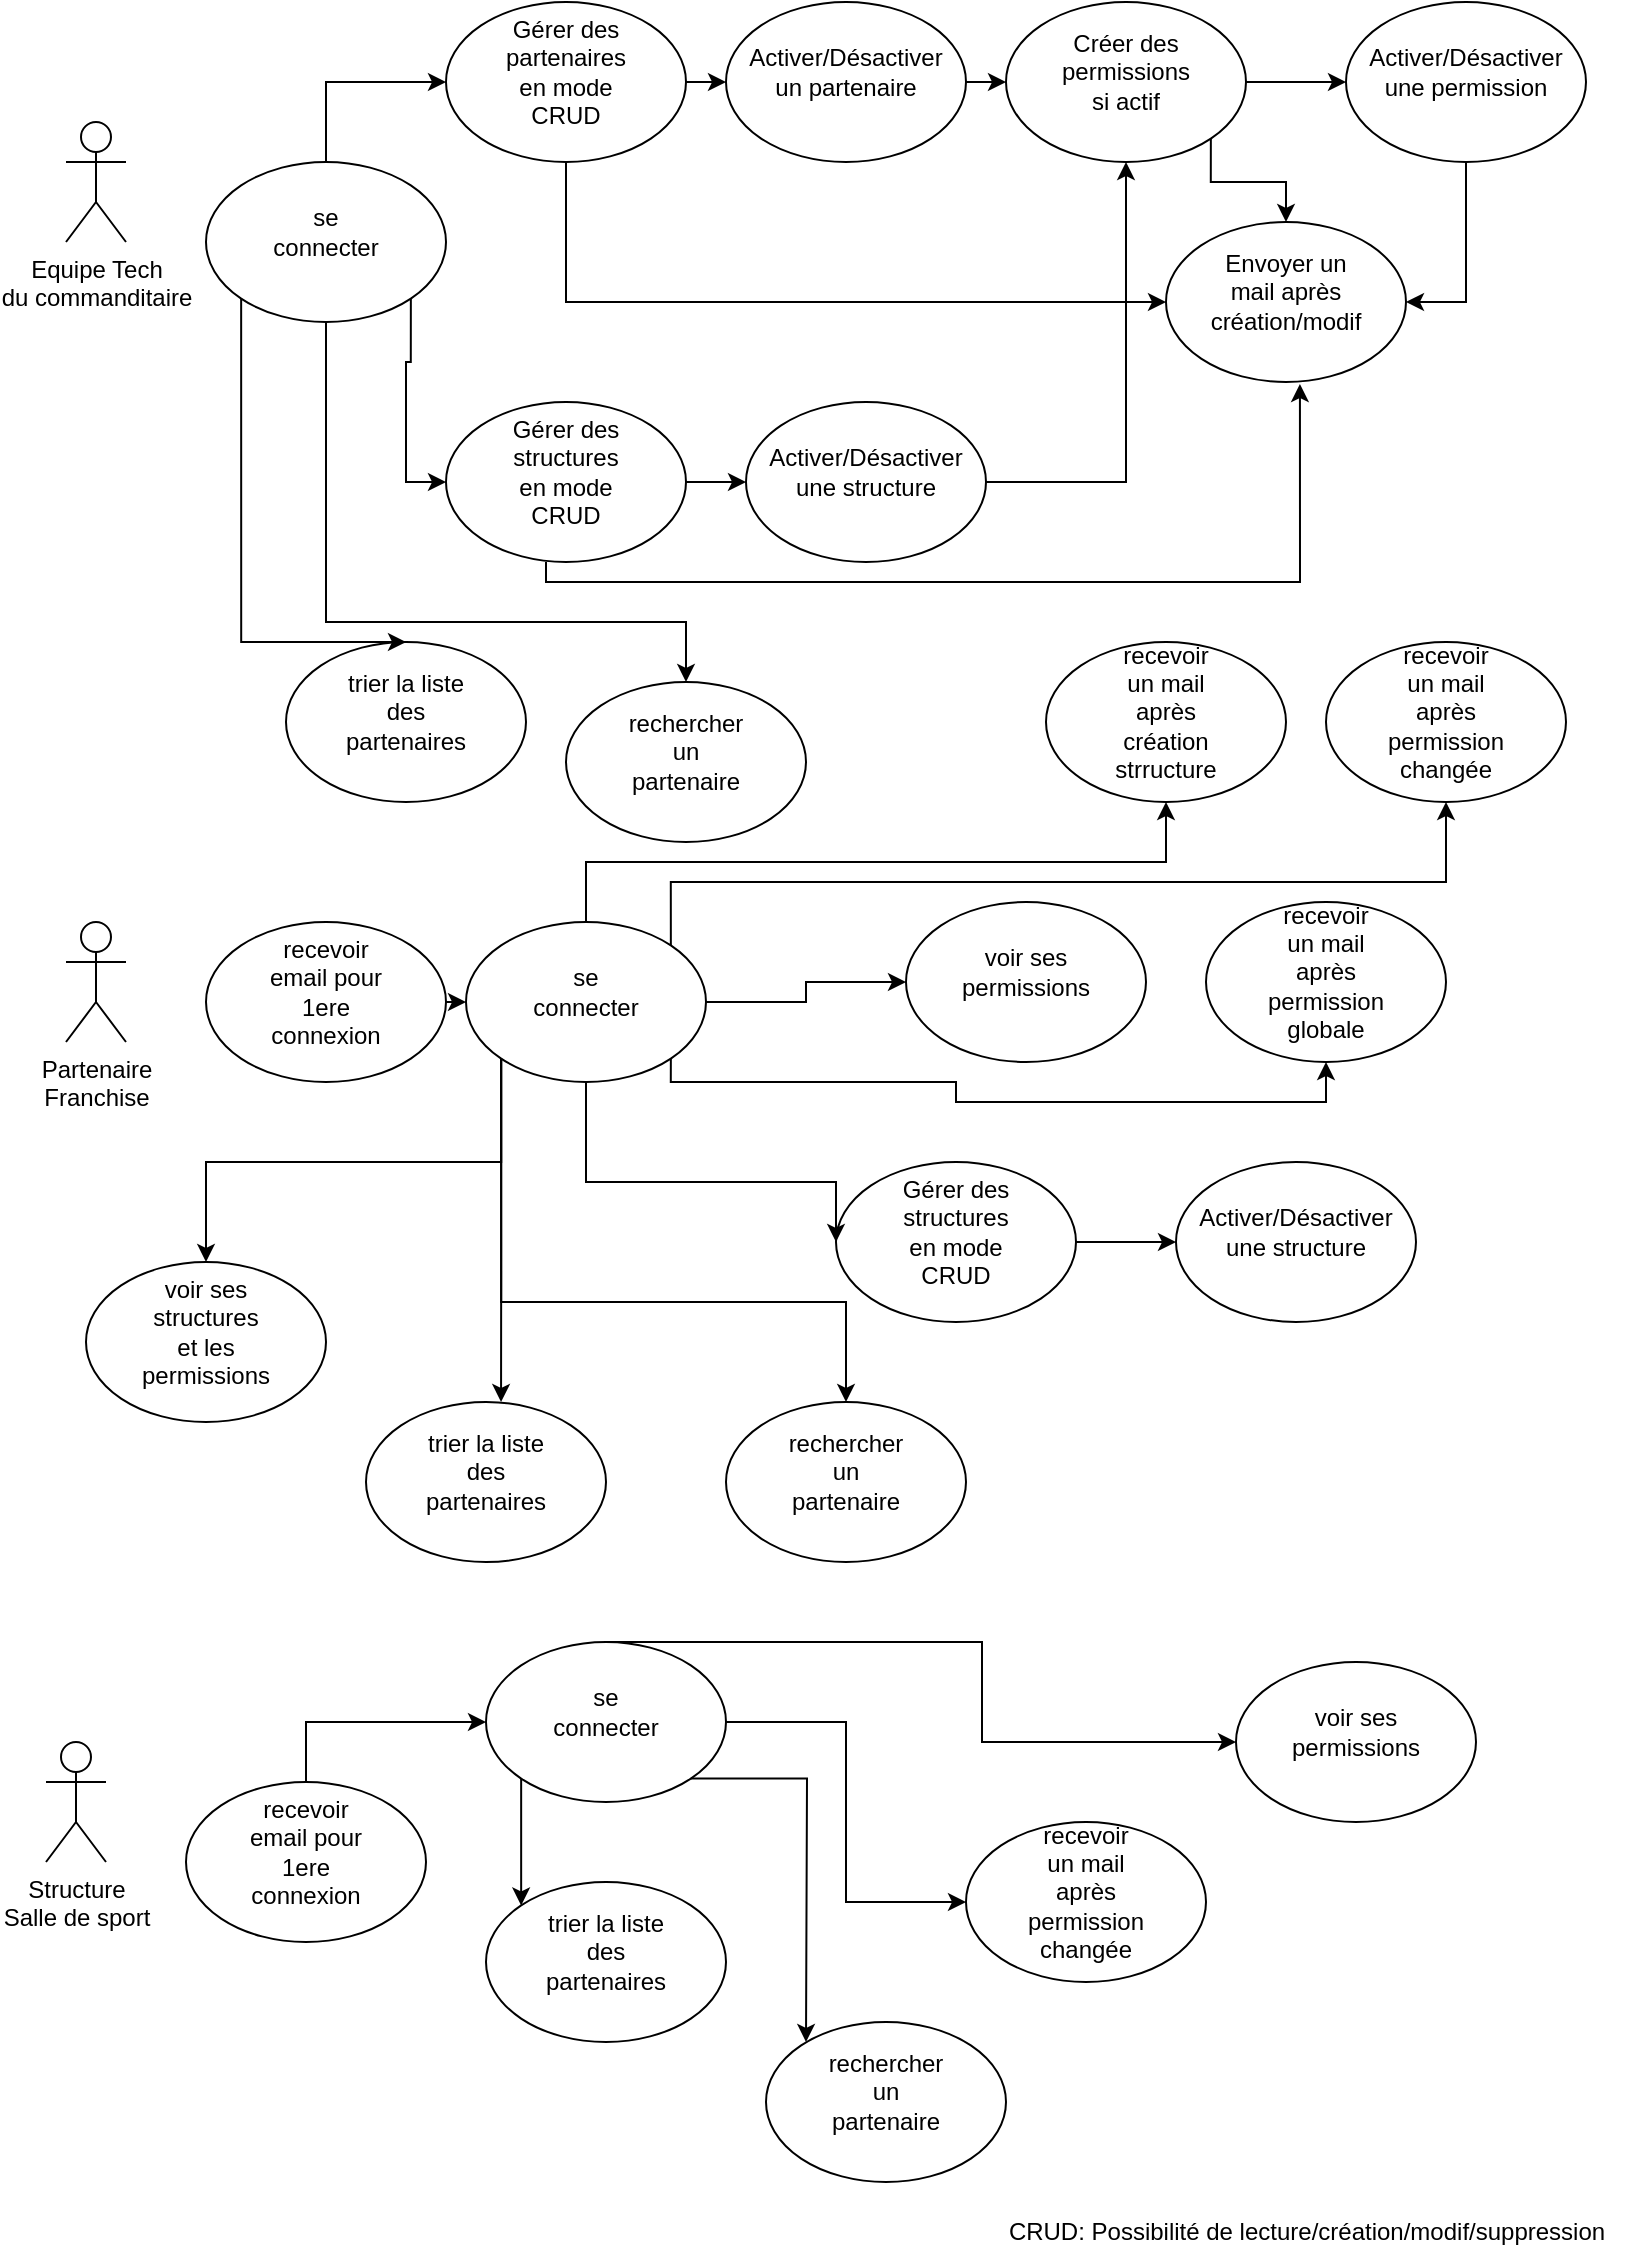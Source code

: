<mxfile version="20.2.2" type="github">
  <diagram id="cB_NnOXl_5rUubmFpFkD" name="Page-1">
    <mxGraphModel dx="936" dy="566" grid="1" gridSize="10" guides="1" tooltips="1" connect="1" arrows="1" fold="1" page="1" pageScale="1" pageWidth="827" pageHeight="1169" math="0" shadow="0">
      <root>
        <mxCell id="0" />
        <mxCell id="1" parent="0" />
        <mxCell id="2" value="&lt;div&gt;Equipe Tech&lt;/div&gt;&lt;div&gt;du commanditaire&lt;br&gt;&lt;/div&gt;" style="shape=umlActor;verticalLabelPosition=bottom;verticalAlign=top;html=1;outlineConnect=0;" parent="1" vertex="1">
          <mxGeometry x="50" y="80" width="30" height="60" as="geometry" />
        </mxCell>
        <mxCell id="3" value="" style="group" parent="1" vertex="1" connectable="0">
          <mxGeometry x="120" y="100" width="120" height="80" as="geometry" />
        </mxCell>
        <mxCell id="4" value="" style="ellipse;whiteSpace=wrap;html=1;" parent="3" vertex="1">
          <mxGeometry width="120" height="80" as="geometry" />
        </mxCell>
        <mxCell id="5" value="se connecter" style="text;html=1;strokeColor=none;fillColor=none;align=center;verticalAlign=middle;whiteSpace=wrap;rounded=0;" parent="3" vertex="1">
          <mxGeometry x="30" y="20" width="60" height="30" as="geometry" />
        </mxCell>
        <mxCell id="ZwBCNlXY4stRtBq-zzHZ-7" value="" style="group" parent="1" vertex="1" connectable="0">
          <mxGeometry x="240" y="20" width="120" height="80" as="geometry" />
        </mxCell>
        <mxCell id="ZwBCNlXY4stRtBq-zzHZ-8" value="" style="ellipse;whiteSpace=wrap;html=1;" parent="ZwBCNlXY4stRtBq-zzHZ-7" vertex="1">
          <mxGeometry width="120" height="80" as="geometry" />
        </mxCell>
        <mxCell id="ZwBCNlXY4stRtBq-zzHZ-9" value="Gérer des partenaires en mode CRUD" style="text;html=1;strokeColor=none;fillColor=none;align=center;verticalAlign=middle;whiteSpace=wrap;rounded=0;" parent="ZwBCNlXY4stRtBq-zzHZ-7" vertex="1">
          <mxGeometry x="30" y="20" width="60" height="30" as="geometry" />
        </mxCell>
        <mxCell id="ZwBCNlXY4stRtBq-zzHZ-11" value="" style="group" parent="1" vertex="1" connectable="0">
          <mxGeometry x="240" y="220" width="120" height="80" as="geometry" />
        </mxCell>
        <mxCell id="ZwBCNlXY4stRtBq-zzHZ-12" value="" style="ellipse;whiteSpace=wrap;html=1;" parent="ZwBCNlXY4stRtBq-zzHZ-11" vertex="1">
          <mxGeometry width="120" height="80" as="geometry" />
        </mxCell>
        <mxCell id="ZwBCNlXY4stRtBq-zzHZ-13" value="Gérer des structures en mode CRUD" style="text;html=1;strokeColor=none;fillColor=none;align=center;verticalAlign=middle;whiteSpace=wrap;rounded=0;" parent="ZwBCNlXY4stRtBq-zzHZ-11" vertex="1">
          <mxGeometry x="30" y="20" width="60" height="30" as="geometry" />
        </mxCell>
        <mxCell id="ZwBCNlXY4stRtBq-zzHZ-15" value="" style="group" parent="1" vertex="1" connectable="0">
          <mxGeometry x="380" y="20" width="120" height="80" as="geometry" />
        </mxCell>
        <mxCell id="ZwBCNlXY4stRtBq-zzHZ-16" value="" style="ellipse;whiteSpace=wrap;html=1;" parent="ZwBCNlXY4stRtBq-zzHZ-15" vertex="1">
          <mxGeometry width="120" height="80" as="geometry" />
        </mxCell>
        <mxCell id="ZwBCNlXY4stRtBq-zzHZ-17" value="Activer/Désactiver un partenaire" style="text;html=1;strokeColor=none;fillColor=none;align=center;verticalAlign=middle;whiteSpace=wrap;rounded=0;" parent="ZwBCNlXY4stRtBq-zzHZ-15" vertex="1">
          <mxGeometry x="30" y="20" width="60" height="30" as="geometry" />
        </mxCell>
        <mxCell id="ZwBCNlXY4stRtBq-zzHZ-18" value="" style="group" parent="1" vertex="1" connectable="0">
          <mxGeometry x="390" y="220" width="120" height="80" as="geometry" />
        </mxCell>
        <mxCell id="ZwBCNlXY4stRtBq-zzHZ-19" value="" style="ellipse;whiteSpace=wrap;html=1;" parent="ZwBCNlXY4stRtBq-zzHZ-18" vertex="1">
          <mxGeometry width="120" height="80" as="geometry" />
        </mxCell>
        <mxCell id="ZwBCNlXY4stRtBq-zzHZ-20" value="Activer/Désactiver une structure" style="text;html=1;strokeColor=none;fillColor=none;align=center;verticalAlign=middle;whiteSpace=wrap;rounded=0;" parent="ZwBCNlXY4stRtBq-zzHZ-18" vertex="1">
          <mxGeometry x="30" y="20" width="60" height="30" as="geometry" />
        </mxCell>
        <mxCell id="ZwBCNlXY4stRtBq-zzHZ-21" value="" style="group" parent="1" vertex="1" connectable="0">
          <mxGeometry x="520" y="20" width="120" height="80" as="geometry" />
        </mxCell>
        <mxCell id="ZwBCNlXY4stRtBq-zzHZ-22" value="" style="ellipse;whiteSpace=wrap;html=1;" parent="ZwBCNlXY4stRtBq-zzHZ-21" vertex="1">
          <mxGeometry width="120" height="80" as="geometry" />
        </mxCell>
        <mxCell id="ZwBCNlXY4stRtBq-zzHZ-23" value="Créer des permissions si actif" style="text;html=1;strokeColor=none;fillColor=none;align=center;verticalAlign=middle;whiteSpace=wrap;rounded=0;" parent="ZwBCNlXY4stRtBq-zzHZ-21" vertex="1">
          <mxGeometry x="30" y="20" width="60" height="30" as="geometry" />
        </mxCell>
        <mxCell id="ZwBCNlXY4stRtBq-zzHZ-25" value="" style="group" parent="1" vertex="1" connectable="0">
          <mxGeometry x="690" y="20" width="120" height="80" as="geometry" />
        </mxCell>
        <mxCell id="ZwBCNlXY4stRtBq-zzHZ-26" value="" style="ellipse;whiteSpace=wrap;html=1;" parent="ZwBCNlXY4stRtBq-zzHZ-25" vertex="1">
          <mxGeometry width="120" height="80" as="geometry" />
        </mxCell>
        <mxCell id="ZwBCNlXY4stRtBq-zzHZ-27" value="Activer/Désactiver une permission" style="text;html=1;strokeColor=none;fillColor=none;align=center;verticalAlign=middle;whiteSpace=wrap;rounded=0;" parent="ZwBCNlXY4stRtBq-zzHZ-25" vertex="1">
          <mxGeometry x="30" y="20" width="60" height="30" as="geometry" />
        </mxCell>
        <mxCell id="ZwBCNlXY4stRtBq-zzHZ-28" value="" style="group" parent="1" vertex="1" connectable="0">
          <mxGeometry x="600" y="130" width="120" height="80" as="geometry" />
        </mxCell>
        <mxCell id="ZwBCNlXY4stRtBq-zzHZ-29" value="" style="ellipse;whiteSpace=wrap;html=1;" parent="ZwBCNlXY4stRtBq-zzHZ-28" vertex="1">
          <mxGeometry width="120" height="80" as="geometry" />
        </mxCell>
        <mxCell id="ZwBCNlXY4stRtBq-zzHZ-30" value="Envoyer un mail après création/modif" style="text;html=1;strokeColor=none;fillColor=none;align=center;verticalAlign=middle;whiteSpace=wrap;rounded=0;" parent="ZwBCNlXY4stRtBq-zzHZ-28" vertex="1">
          <mxGeometry x="30" y="20" width="60" height="30" as="geometry" />
        </mxCell>
        <mxCell id="ZwBCNlXY4stRtBq-zzHZ-31" value="" style="group" parent="1" vertex="1" connectable="0">
          <mxGeometry x="300" y="360" width="120" height="80" as="geometry" />
        </mxCell>
        <mxCell id="ZwBCNlXY4stRtBq-zzHZ-32" value="" style="ellipse;whiteSpace=wrap;html=1;" parent="ZwBCNlXY4stRtBq-zzHZ-31" vertex="1">
          <mxGeometry width="120" height="80" as="geometry" />
        </mxCell>
        <mxCell id="ZwBCNlXY4stRtBq-zzHZ-33" value="rechercher un partenaire" style="text;html=1;strokeColor=none;fillColor=none;align=center;verticalAlign=middle;whiteSpace=wrap;rounded=0;" parent="ZwBCNlXY4stRtBq-zzHZ-31" vertex="1">
          <mxGeometry x="30" y="20" width="60" height="30" as="geometry" />
        </mxCell>
        <mxCell id="ZwBCNlXY4stRtBq-zzHZ-35" value="" style="group" parent="1" vertex="1" connectable="0">
          <mxGeometry x="160" y="340" width="120" height="80" as="geometry" />
        </mxCell>
        <mxCell id="ZwBCNlXY4stRtBq-zzHZ-36" value="" style="ellipse;whiteSpace=wrap;html=1;" parent="ZwBCNlXY4stRtBq-zzHZ-35" vertex="1">
          <mxGeometry width="120" height="80" as="geometry" />
        </mxCell>
        <mxCell id="ZwBCNlXY4stRtBq-zzHZ-37" value="trier la liste des partenaires" style="text;html=1;strokeColor=none;fillColor=none;align=center;verticalAlign=middle;whiteSpace=wrap;rounded=0;" parent="ZwBCNlXY4stRtBq-zzHZ-35" vertex="1">
          <mxGeometry x="30" y="20" width="60" height="30" as="geometry" />
        </mxCell>
        <mxCell id="ZwBCNlXY4stRtBq-zzHZ-40" style="edgeStyle=orthogonalEdgeStyle;rounded=0;orthogonalLoop=1;jettySize=auto;html=1;exitX=0;exitY=1;exitDx=0;exitDy=0;" parent="1" source="4" edge="1">
          <mxGeometry relative="1" as="geometry">
            <mxPoint x="220" y="340" as="targetPoint" />
            <Array as="points">
              <mxPoint x="138" y="340" />
            </Array>
          </mxGeometry>
        </mxCell>
        <mxCell id="ZwBCNlXY4stRtBq-zzHZ-41" style="edgeStyle=orthogonalEdgeStyle;rounded=0;orthogonalLoop=1;jettySize=auto;html=1;exitX=0.5;exitY=1;exitDx=0;exitDy=0;entryX=0.5;entryY=0;entryDx=0;entryDy=0;" parent="1" source="4" target="ZwBCNlXY4stRtBq-zzHZ-32" edge="1">
          <mxGeometry relative="1" as="geometry">
            <Array as="points">
              <mxPoint x="180" y="330" />
              <mxPoint x="360" y="330" />
            </Array>
          </mxGeometry>
        </mxCell>
        <mxCell id="ZwBCNlXY4stRtBq-zzHZ-42" style="edgeStyle=orthogonalEdgeStyle;rounded=0;orthogonalLoop=1;jettySize=auto;html=1;exitX=1;exitY=1;exitDx=0;exitDy=0;entryX=0;entryY=0.5;entryDx=0;entryDy=0;" parent="1" source="4" target="ZwBCNlXY4stRtBq-zzHZ-12" edge="1">
          <mxGeometry relative="1" as="geometry" />
        </mxCell>
        <mxCell id="ZwBCNlXY4stRtBq-zzHZ-44" style="edgeStyle=orthogonalEdgeStyle;rounded=0;orthogonalLoop=1;jettySize=auto;html=1;exitX=1;exitY=0.5;exitDx=0;exitDy=0;entryX=0;entryY=0.5;entryDx=0;entryDy=0;" parent="1" source="ZwBCNlXY4stRtBq-zzHZ-12" target="ZwBCNlXY4stRtBq-zzHZ-19" edge="1">
          <mxGeometry relative="1" as="geometry" />
        </mxCell>
        <mxCell id="ZwBCNlXY4stRtBq-zzHZ-45" style="edgeStyle=orthogonalEdgeStyle;rounded=0;orthogonalLoop=1;jettySize=auto;html=1;exitX=0.5;exitY=0;exitDx=0;exitDy=0;entryX=0;entryY=0.5;entryDx=0;entryDy=0;" parent="1" source="4" target="ZwBCNlXY4stRtBq-zzHZ-8" edge="1">
          <mxGeometry relative="1" as="geometry" />
        </mxCell>
        <mxCell id="ZwBCNlXY4stRtBq-zzHZ-46" style="edgeStyle=orthogonalEdgeStyle;rounded=0;orthogonalLoop=1;jettySize=auto;html=1;exitX=1;exitY=0.5;exitDx=0;exitDy=0;entryX=0;entryY=0.5;entryDx=0;entryDy=0;" parent="1" source="ZwBCNlXY4stRtBq-zzHZ-8" target="ZwBCNlXY4stRtBq-zzHZ-16" edge="1">
          <mxGeometry relative="1" as="geometry" />
        </mxCell>
        <mxCell id="ZwBCNlXY4stRtBq-zzHZ-47" style="edgeStyle=orthogonalEdgeStyle;rounded=0;orthogonalLoop=1;jettySize=auto;html=1;exitX=1;exitY=0.5;exitDx=0;exitDy=0;entryX=0;entryY=0.5;entryDx=0;entryDy=0;" parent="1" source="ZwBCNlXY4stRtBq-zzHZ-16" target="ZwBCNlXY4stRtBq-zzHZ-22" edge="1">
          <mxGeometry relative="1" as="geometry" />
        </mxCell>
        <mxCell id="ZwBCNlXY4stRtBq-zzHZ-48" style="edgeStyle=orthogonalEdgeStyle;rounded=0;orthogonalLoop=1;jettySize=auto;html=1;exitX=1;exitY=0.5;exitDx=0;exitDy=0;entryX=0;entryY=0.5;entryDx=0;entryDy=0;" parent="1" source="ZwBCNlXY4stRtBq-zzHZ-22" target="ZwBCNlXY4stRtBq-zzHZ-26" edge="1">
          <mxGeometry relative="1" as="geometry" />
        </mxCell>
        <mxCell id="ZwBCNlXY4stRtBq-zzHZ-49" style="edgeStyle=orthogonalEdgeStyle;rounded=0;orthogonalLoop=1;jettySize=auto;html=1;exitX=0.5;exitY=1;exitDx=0;exitDy=0;entryX=0;entryY=0.5;entryDx=0;entryDy=0;" parent="1" source="ZwBCNlXY4stRtBq-zzHZ-8" target="ZwBCNlXY4stRtBq-zzHZ-29" edge="1">
          <mxGeometry relative="1" as="geometry" />
        </mxCell>
        <mxCell id="ZwBCNlXY4stRtBq-zzHZ-50" value="&lt;div&gt;Partenaire&lt;/div&gt;&lt;div&gt;Franchise&lt;br&gt;&lt;/div&gt;" style="shape=umlActor;verticalLabelPosition=bottom;verticalAlign=top;html=1;outlineConnect=0;" parent="1" vertex="1">
          <mxGeometry x="50" y="480" width="30" height="60" as="geometry" />
        </mxCell>
        <mxCell id="ZwBCNlXY4stRtBq-zzHZ-51" value="" style="group" parent="1" vertex="1" connectable="0">
          <mxGeometry x="250" y="480" width="120" height="80" as="geometry" />
        </mxCell>
        <mxCell id="ZwBCNlXY4stRtBq-zzHZ-52" value="" style="ellipse;whiteSpace=wrap;html=1;" parent="ZwBCNlXY4stRtBq-zzHZ-51" vertex="1">
          <mxGeometry width="120" height="80" as="geometry" />
        </mxCell>
        <mxCell id="ZwBCNlXY4stRtBq-zzHZ-53" value="se connecter" style="text;html=1;strokeColor=none;fillColor=none;align=center;verticalAlign=middle;whiteSpace=wrap;rounded=0;" parent="ZwBCNlXY4stRtBq-zzHZ-51" vertex="1">
          <mxGeometry x="30" y="20" width="60" height="30" as="geometry" />
        </mxCell>
        <mxCell id="ZwBCNlXY4stRtBq-zzHZ-54" value="" style="group" parent="1" vertex="1" connectable="0">
          <mxGeometry x="120" y="480" width="120" height="80" as="geometry" />
        </mxCell>
        <mxCell id="ZwBCNlXY4stRtBq-zzHZ-55" value="" style="ellipse;whiteSpace=wrap;html=1;" parent="ZwBCNlXY4stRtBq-zzHZ-54" vertex="1">
          <mxGeometry width="120" height="80" as="geometry" />
        </mxCell>
        <mxCell id="ZwBCNlXY4stRtBq-zzHZ-56" value="recevoir email pour 1ere connexion" style="text;html=1;strokeColor=none;fillColor=none;align=center;verticalAlign=middle;whiteSpace=wrap;rounded=0;" parent="ZwBCNlXY4stRtBq-zzHZ-54" vertex="1">
          <mxGeometry x="30" y="20" width="60" height="30" as="geometry" />
        </mxCell>
        <mxCell id="ZwBCNlXY4stRtBq-zzHZ-57" value="" style="group" parent="1" vertex="1" connectable="0">
          <mxGeometry x="470" y="470" width="120" height="80" as="geometry" />
        </mxCell>
        <mxCell id="ZwBCNlXY4stRtBq-zzHZ-58" value="" style="ellipse;whiteSpace=wrap;html=1;" parent="ZwBCNlXY4stRtBq-zzHZ-57" vertex="1">
          <mxGeometry width="120" height="80" as="geometry" />
        </mxCell>
        <mxCell id="ZwBCNlXY4stRtBq-zzHZ-59" value="voir ses permissions" style="text;html=1;strokeColor=none;fillColor=none;align=center;verticalAlign=middle;whiteSpace=wrap;rounded=0;" parent="ZwBCNlXY4stRtBq-zzHZ-57" vertex="1">
          <mxGeometry x="30" y="20" width="60" height="30" as="geometry" />
        </mxCell>
        <mxCell id="ZwBCNlXY4stRtBq-zzHZ-60" value="" style="group" parent="1" vertex="1" connectable="0">
          <mxGeometry x="60" y="650" width="120" height="80" as="geometry" />
        </mxCell>
        <mxCell id="ZwBCNlXY4stRtBq-zzHZ-61" value="" style="ellipse;whiteSpace=wrap;html=1;" parent="ZwBCNlXY4stRtBq-zzHZ-60" vertex="1">
          <mxGeometry width="120" height="80" as="geometry" />
        </mxCell>
        <mxCell id="ZwBCNlXY4stRtBq-zzHZ-62" value="voir ses structures et les permissions" style="text;html=1;strokeColor=none;fillColor=none;align=center;verticalAlign=middle;whiteSpace=wrap;rounded=0;" parent="ZwBCNlXY4stRtBq-zzHZ-60" vertex="1">
          <mxGeometry x="30" y="20" width="60" height="30" as="geometry" />
        </mxCell>
        <mxCell id="ZwBCNlXY4stRtBq-zzHZ-63" value="" style="group" parent="1" vertex="1" connectable="0">
          <mxGeometry x="435" y="600" width="120" height="80" as="geometry" />
        </mxCell>
        <mxCell id="ZwBCNlXY4stRtBq-zzHZ-64" value="" style="ellipse;whiteSpace=wrap;html=1;" parent="ZwBCNlXY4stRtBq-zzHZ-63" vertex="1">
          <mxGeometry width="120" height="80" as="geometry" />
        </mxCell>
        <mxCell id="ZwBCNlXY4stRtBq-zzHZ-65" value="Gérer des structures en mode CRUD" style="text;html=1;strokeColor=none;fillColor=none;align=center;verticalAlign=middle;whiteSpace=wrap;rounded=0;" parent="ZwBCNlXY4stRtBq-zzHZ-63" vertex="1">
          <mxGeometry x="30" y="20" width="60" height="30" as="geometry" />
        </mxCell>
        <mxCell id="ZwBCNlXY4stRtBq-zzHZ-66" value="" style="group" parent="1" vertex="1" connectable="0">
          <mxGeometry x="605" y="600" width="120" height="80" as="geometry" />
        </mxCell>
        <mxCell id="ZwBCNlXY4stRtBq-zzHZ-67" value="" style="ellipse;whiteSpace=wrap;html=1;" parent="ZwBCNlXY4stRtBq-zzHZ-66" vertex="1">
          <mxGeometry width="120" height="80" as="geometry" />
        </mxCell>
        <mxCell id="ZwBCNlXY4stRtBq-zzHZ-68" value="Activer/Désactiver une structure" style="text;html=1;strokeColor=none;fillColor=none;align=center;verticalAlign=middle;whiteSpace=wrap;rounded=0;" parent="ZwBCNlXY4stRtBq-zzHZ-66" vertex="1">
          <mxGeometry x="30" y="20" width="60" height="30" as="geometry" />
        </mxCell>
        <mxCell id="ZwBCNlXY4stRtBq-zzHZ-69" style="edgeStyle=orthogonalEdgeStyle;rounded=0;orthogonalLoop=1;jettySize=auto;html=1;exitX=1;exitY=0.5;exitDx=0;exitDy=0;entryX=0;entryY=0.5;entryDx=0;entryDy=0;" parent="1" source="ZwBCNlXY4stRtBq-zzHZ-64" target="ZwBCNlXY4stRtBq-zzHZ-67" edge="1">
          <mxGeometry relative="1" as="geometry" />
        </mxCell>
        <mxCell id="ZwBCNlXY4stRtBq-zzHZ-73" value="" style="group" parent="1" vertex="1" connectable="0">
          <mxGeometry x="540" y="340" width="120" height="80" as="geometry" />
        </mxCell>
        <mxCell id="ZwBCNlXY4stRtBq-zzHZ-74" value="" style="ellipse;whiteSpace=wrap;html=1;" parent="ZwBCNlXY4stRtBq-zzHZ-73" vertex="1">
          <mxGeometry width="120" height="80" as="geometry" />
        </mxCell>
        <mxCell id="ZwBCNlXY4stRtBq-zzHZ-75" value="recevoir un mail après création strructure" style="text;html=1;strokeColor=none;fillColor=none;align=center;verticalAlign=middle;whiteSpace=wrap;rounded=0;" parent="ZwBCNlXY4stRtBq-zzHZ-73" vertex="1">
          <mxGeometry x="30" y="20" width="60" height="30" as="geometry" />
        </mxCell>
        <mxCell id="ZwBCNlXY4stRtBq-zzHZ-77" value="" style="group" parent="1" vertex="1" connectable="0">
          <mxGeometry x="680" y="340" width="120" height="80" as="geometry" />
        </mxCell>
        <mxCell id="ZwBCNlXY4stRtBq-zzHZ-78" value="" style="ellipse;whiteSpace=wrap;html=1;" parent="ZwBCNlXY4stRtBq-zzHZ-77" vertex="1">
          <mxGeometry width="120" height="80" as="geometry" />
        </mxCell>
        <mxCell id="ZwBCNlXY4stRtBq-zzHZ-79" value="recevoir un mail après permission changée" style="text;html=1;strokeColor=none;fillColor=none;align=center;verticalAlign=middle;whiteSpace=wrap;rounded=0;" parent="ZwBCNlXY4stRtBq-zzHZ-77" vertex="1">
          <mxGeometry x="30" y="20" width="60" height="30" as="geometry" />
        </mxCell>
        <mxCell id="ZwBCNlXY4stRtBq-zzHZ-80" value="" style="group" parent="1" vertex="1" connectable="0">
          <mxGeometry x="620" y="470" width="120" height="80" as="geometry" />
        </mxCell>
        <mxCell id="ZwBCNlXY4stRtBq-zzHZ-81" value="" style="ellipse;whiteSpace=wrap;html=1;" parent="ZwBCNlXY4stRtBq-zzHZ-80" vertex="1">
          <mxGeometry width="120" height="80" as="geometry" />
        </mxCell>
        <mxCell id="ZwBCNlXY4stRtBq-zzHZ-82" value="recevoir un mail après permission globale" style="text;html=1;strokeColor=none;fillColor=none;align=center;verticalAlign=middle;whiteSpace=wrap;rounded=0;" parent="ZwBCNlXY4stRtBq-zzHZ-80" vertex="1">
          <mxGeometry x="30" y="20" width="60" height="30" as="geometry" />
        </mxCell>
        <mxCell id="ZwBCNlXY4stRtBq-zzHZ-84" value="" style="group" parent="1" vertex="1" connectable="0">
          <mxGeometry x="380" y="720" width="120" height="80" as="geometry" />
        </mxCell>
        <mxCell id="ZwBCNlXY4stRtBq-zzHZ-85" value="" style="ellipse;whiteSpace=wrap;html=1;" parent="ZwBCNlXY4stRtBq-zzHZ-84" vertex="1">
          <mxGeometry width="120" height="80" as="geometry" />
        </mxCell>
        <mxCell id="ZwBCNlXY4stRtBq-zzHZ-86" value="rechercher un partenaire" style="text;html=1;strokeColor=none;fillColor=none;align=center;verticalAlign=middle;whiteSpace=wrap;rounded=0;" parent="ZwBCNlXY4stRtBq-zzHZ-84" vertex="1">
          <mxGeometry x="30" y="20" width="60" height="30" as="geometry" />
        </mxCell>
        <mxCell id="ZwBCNlXY4stRtBq-zzHZ-88" value="" style="group" parent="1" vertex="1" connectable="0">
          <mxGeometry x="200" y="720" width="120" height="80" as="geometry" />
        </mxCell>
        <mxCell id="ZwBCNlXY4stRtBq-zzHZ-89" value="" style="ellipse;whiteSpace=wrap;html=1;" parent="ZwBCNlXY4stRtBq-zzHZ-88" vertex="1">
          <mxGeometry width="120" height="80" as="geometry" />
        </mxCell>
        <mxCell id="ZwBCNlXY4stRtBq-zzHZ-90" value="trier la liste des partenaires" style="text;html=1;strokeColor=none;fillColor=none;align=center;verticalAlign=middle;whiteSpace=wrap;rounded=0;" parent="ZwBCNlXY4stRtBq-zzHZ-88" vertex="1">
          <mxGeometry x="30" y="20" width="60" height="30" as="geometry" />
        </mxCell>
        <mxCell id="ZwBCNlXY4stRtBq-zzHZ-92" style="edgeStyle=orthogonalEdgeStyle;rounded=0;orthogonalLoop=1;jettySize=auto;html=1;exitX=0.5;exitY=0;exitDx=0;exitDy=0;" parent="1" source="ZwBCNlXY4stRtBq-zzHZ-52" target="ZwBCNlXY4stRtBq-zzHZ-74" edge="1">
          <mxGeometry relative="1" as="geometry" />
        </mxCell>
        <mxCell id="ZwBCNlXY4stRtBq-zzHZ-93" style="edgeStyle=orthogonalEdgeStyle;rounded=0;orthogonalLoop=1;jettySize=auto;html=1;exitX=1;exitY=0;exitDx=0;exitDy=0;entryX=0.5;entryY=1;entryDx=0;entryDy=0;" parent="1" source="ZwBCNlXY4stRtBq-zzHZ-52" target="ZwBCNlXY4stRtBq-zzHZ-78" edge="1">
          <mxGeometry relative="1" as="geometry">
            <mxPoint x="750" y="430" as="targetPoint" />
            <Array as="points">
              <mxPoint x="352" y="460" />
              <mxPoint x="740" y="460" />
            </Array>
          </mxGeometry>
        </mxCell>
        <mxCell id="ZwBCNlXY4stRtBq-zzHZ-94" style="edgeStyle=orthogonalEdgeStyle;rounded=0;orthogonalLoop=1;jettySize=auto;html=1;exitX=0;exitY=1;exitDx=0;exitDy=0;entryX=0.5;entryY=0;entryDx=0;entryDy=0;" parent="1" source="ZwBCNlXY4stRtBq-zzHZ-52" target="ZwBCNlXY4stRtBq-zzHZ-61" edge="1">
          <mxGeometry relative="1" as="geometry">
            <Array as="points">
              <mxPoint x="268" y="600" />
              <mxPoint x="120" y="600" />
            </Array>
          </mxGeometry>
        </mxCell>
        <mxCell id="ZwBCNlXY4stRtBq-zzHZ-95" style="edgeStyle=orthogonalEdgeStyle;rounded=0;orthogonalLoop=1;jettySize=auto;html=1;exitX=0.5;exitY=1;exitDx=0;exitDy=0;entryX=0;entryY=0.5;entryDx=0;entryDy=0;" parent="1" source="ZwBCNlXY4stRtBq-zzHZ-52" target="ZwBCNlXY4stRtBq-zzHZ-64" edge="1">
          <mxGeometry relative="1" as="geometry">
            <Array as="points">
              <mxPoint x="310" y="610" />
              <mxPoint x="435" y="610" />
            </Array>
          </mxGeometry>
        </mxCell>
        <mxCell id="ZwBCNlXY4stRtBq-zzHZ-96" style="edgeStyle=orthogonalEdgeStyle;rounded=0;orthogonalLoop=1;jettySize=auto;html=1;exitX=1;exitY=1;exitDx=0;exitDy=0;entryX=0.5;entryY=1;entryDx=0;entryDy=0;" parent="1" source="ZwBCNlXY4stRtBq-zzHZ-52" target="ZwBCNlXY4stRtBq-zzHZ-81" edge="1">
          <mxGeometry relative="1" as="geometry">
            <Array as="points">
              <mxPoint x="352" y="560" />
              <mxPoint x="495" y="560" />
              <mxPoint x="495" y="570" />
              <mxPoint x="680" y="570" />
            </Array>
          </mxGeometry>
        </mxCell>
        <mxCell id="ZwBCNlXY4stRtBq-zzHZ-97" style="edgeStyle=orthogonalEdgeStyle;rounded=0;orthogonalLoop=1;jettySize=auto;html=1;exitX=1;exitY=0.5;exitDx=0;exitDy=0;entryX=0;entryY=0.5;entryDx=0;entryDy=0;" parent="1" source="ZwBCNlXY4stRtBq-zzHZ-52" target="ZwBCNlXY4stRtBq-zzHZ-58" edge="1">
          <mxGeometry relative="1" as="geometry" />
        </mxCell>
        <mxCell id="ZwBCNlXY4stRtBq-zzHZ-98" style="edgeStyle=orthogonalEdgeStyle;rounded=0;orthogonalLoop=1;jettySize=auto;html=1;exitX=1;exitY=0.5;exitDx=0;exitDy=0;entryX=0;entryY=0.5;entryDx=0;entryDy=0;" parent="1" source="ZwBCNlXY4stRtBq-zzHZ-55" target="ZwBCNlXY4stRtBq-zzHZ-52" edge="1">
          <mxGeometry relative="1" as="geometry" />
        </mxCell>
        <mxCell id="ZwBCNlXY4stRtBq-zzHZ-102" value="&lt;div&gt;Structure&lt;/div&gt;&lt;div&gt;Salle de sport&lt;br&gt;&lt;/div&gt;" style="shape=umlActor;verticalLabelPosition=bottom;verticalAlign=top;html=1;outlineConnect=0;" parent="1" vertex="1">
          <mxGeometry x="40" y="890" width="30" height="60" as="geometry" />
        </mxCell>
        <mxCell id="ZwBCNlXY4stRtBq-zzHZ-103" value="" style="group" parent="1" vertex="1" connectable="0">
          <mxGeometry x="260" y="840" width="120" height="80" as="geometry" />
        </mxCell>
        <mxCell id="ZwBCNlXY4stRtBq-zzHZ-104" value="" style="ellipse;whiteSpace=wrap;html=1;" parent="ZwBCNlXY4stRtBq-zzHZ-103" vertex="1">
          <mxGeometry width="120" height="80" as="geometry" />
        </mxCell>
        <mxCell id="ZwBCNlXY4stRtBq-zzHZ-105" value="se connecter" style="text;html=1;strokeColor=none;fillColor=none;align=center;verticalAlign=middle;whiteSpace=wrap;rounded=0;" parent="ZwBCNlXY4stRtBq-zzHZ-103" vertex="1">
          <mxGeometry x="30" y="20" width="60" height="30" as="geometry" />
        </mxCell>
        <mxCell id="ZwBCNlXY4stRtBq-zzHZ-106" value="" style="group" parent="1" vertex="1" connectable="0">
          <mxGeometry x="635" y="850" width="120" height="80" as="geometry" />
        </mxCell>
        <mxCell id="ZwBCNlXY4stRtBq-zzHZ-107" value="" style="ellipse;whiteSpace=wrap;html=1;" parent="ZwBCNlXY4stRtBq-zzHZ-106" vertex="1">
          <mxGeometry width="120" height="80" as="geometry" />
        </mxCell>
        <mxCell id="ZwBCNlXY4stRtBq-zzHZ-108" value="voir ses permissions" style="text;html=1;strokeColor=none;fillColor=none;align=center;verticalAlign=middle;whiteSpace=wrap;rounded=0;" parent="ZwBCNlXY4stRtBq-zzHZ-106" vertex="1">
          <mxGeometry x="30" y="20" width="60" height="30" as="geometry" />
        </mxCell>
        <mxCell id="ZwBCNlXY4stRtBq-zzHZ-110" value="" style="group" parent="1" vertex="1" connectable="0">
          <mxGeometry x="500" y="930" width="120" height="80" as="geometry" />
        </mxCell>
        <mxCell id="ZwBCNlXY4stRtBq-zzHZ-111" value="" style="ellipse;whiteSpace=wrap;html=1;" parent="ZwBCNlXY4stRtBq-zzHZ-110" vertex="1">
          <mxGeometry width="120" height="80" as="geometry" />
        </mxCell>
        <mxCell id="ZwBCNlXY4stRtBq-zzHZ-112" value="recevoir un mail après permission changée" style="text;html=1;strokeColor=none;fillColor=none;align=center;verticalAlign=middle;whiteSpace=wrap;rounded=0;" parent="ZwBCNlXY4stRtBq-zzHZ-110" vertex="1">
          <mxGeometry x="30" y="20" width="60" height="30" as="geometry" />
        </mxCell>
        <mxCell id="ZwBCNlXY4stRtBq-zzHZ-115" value="" style="group" parent="1" vertex="1" connectable="0">
          <mxGeometry x="260" y="960" width="120" height="80" as="geometry" />
        </mxCell>
        <mxCell id="ZwBCNlXY4stRtBq-zzHZ-116" value="" style="ellipse;whiteSpace=wrap;html=1;" parent="ZwBCNlXY4stRtBq-zzHZ-115" vertex="1">
          <mxGeometry width="120" height="80" as="geometry" />
        </mxCell>
        <mxCell id="ZwBCNlXY4stRtBq-zzHZ-117" value="trier la liste des partenaires" style="text;html=1;strokeColor=none;fillColor=none;align=center;verticalAlign=middle;whiteSpace=wrap;rounded=0;" parent="ZwBCNlXY4stRtBq-zzHZ-115" vertex="1">
          <mxGeometry x="30" y="20" width="60" height="30" as="geometry" />
        </mxCell>
        <mxCell id="ZwBCNlXY4stRtBq-zzHZ-118" value="" style="group" parent="1" vertex="1" connectable="0">
          <mxGeometry x="400" y="1030" width="120" height="80" as="geometry" />
        </mxCell>
        <mxCell id="ZwBCNlXY4stRtBq-zzHZ-119" value="" style="ellipse;whiteSpace=wrap;html=1;" parent="ZwBCNlXY4stRtBq-zzHZ-118" vertex="1">
          <mxGeometry width="120" height="80" as="geometry" />
        </mxCell>
        <mxCell id="ZwBCNlXY4stRtBq-zzHZ-120" value="rechercher un partenaire" style="text;html=1;strokeColor=none;fillColor=none;align=center;verticalAlign=middle;whiteSpace=wrap;rounded=0;" parent="ZwBCNlXY4stRtBq-zzHZ-118" vertex="1">
          <mxGeometry x="30" y="20" width="60" height="30" as="geometry" />
        </mxCell>
        <mxCell id="ZwBCNlXY4stRtBq-zzHZ-121" style="edgeStyle=orthogonalEdgeStyle;rounded=0;orthogonalLoop=1;jettySize=auto;html=1;exitX=0;exitY=1;exitDx=0;exitDy=0;entryX=0;entryY=0;entryDx=0;entryDy=0;" parent="1" source="ZwBCNlXY4stRtBq-zzHZ-104" target="ZwBCNlXY4stRtBq-zzHZ-116" edge="1">
          <mxGeometry relative="1" as="geometry" />
        </mxCell>
        <mxCell id="ZwBCNlXY4stRtBq-zzHZ-122" style="edgeStyle=orthogonalEdgeStyle;rounded=0;orthogonalLoop=1;jettySize=auto;html=1;exitX=1;exitY=1;exitDx=0;exitDy=0;" parent="1" source="ZwBCNlXY4stRtBq-zzHZ-104" edge="1">
          <mxGeometry relative="1" as="geometry">
            <mxPoint x="420" y="1040.0" as="targetPoint" />
          </mxGeometry>
        </mxCell>
        <mxCell id="ZwBCNlXY4stRtBq-zzHZ-123" style="edgeStyle=orthogonalEdgeStyle;rounded=0;orthogonalLoop=1;jettySize=auto;html=1;exitX=0.5;exitY=0;exitDx=0;exitDy=0;" parent="1" source="ZwBCNlXY4stRtBq-zzHZ-104" target="ZwBCNlXY4stRtBq-zzHZ-107" edge="1">
          <mxGeometry relative="1" as="geometry">
            <Array as="points">
              <mxPoint x="508" y="840" />
              <mxPoint x="508" y="890" />
            </Array>
          </mxGeometry>
        </mxCell>
        <mxCell id="ZwBCNlXY4stRtBq-zzHZ-124" style="edgeStyle=orthogonalEdgeStyle;rounded=0;orthogonalLoop=1;jettySize=auto;html=1;exitX=1;exitY=0.5;exitDx=0;exitDy=0;entryX=0;entryY=0.5;entryDx=0;entryDy=0;" parent="1" source="ZwBCNlXY4stRtBq-zzHZ-104" target="ZwBCNlXY4stRtBq-zzHZ-111" edge="1">
          <mxGeometry relative="1" as="geometry" />
        </mxCell>
        <mxCell id="aocn96Qbwq6K_8SEBTIM-5" style="edgeStyle=orthogonalEdgeStyle;rounded=0;orthogonalLoop=1;jettySize=auto;html=1;exitX=1;exitY=0.5;exitDx=0;exitDy=0;entryX=0.5;entryY=1;entryDx=0;entryDy=0;" edge="1" parent="1" source="ZwBCNlXY4stRtBq-zzHZ-19" target="ZwBCNlXY4stRtBq-zzHZ-22">
          <mxGeometry relative="1" as="geometry" />
        </mxCell>
        <mxCell id="aocn96Qbwq6K_8SEBTIM-6" style="edgeStyle=orthogonalEdgeStyle;rounded=0;orthogonalLoop=1;jettySize=auto;html=1;entryX=0.558;entryY=1.013;entryDx=0;entryDy=0;entryPerimeter=0;" edge="1" parent="1" target="ZwBCNlXY4stRtBq-zzHZ-29">
          <mxGeometry relative="1" as="geometry">
            <mxPoint x="290" y="300" as="sourcePoint" />
            <Array as="points">
              <mxPoint x="290" y="310" />
              <mxPoint x="667" y="310" />
            </Array>
          </mxGeometry>
        </mxCell>
        <mxCell id="aocn96Qbwq6K_8SEBTIM-7" style="edgeStyle=orthogonalEdgeStyle;rounded=0;orthogonalLoop=1;jettySize=auto;html=1;exitX=1;exitY=1;exitDx=0;exitDy=0;entryX=0.5;entryY=0;entryDx=0;entryDy=0;" edge="1" parent="1" source="ZwBCNlXY4stRtBq-zzHZ-22" target="ZwBCNlXY4stRtBq-zzHZ-29">
          <mxGeometry relative="1" as="geometry">
            <Array as="points">
              <mxPoint x="622" y="110" />
              <mxPoint x="660" y="110" />
            </Array>
          </mxGeometry>
        </mxCell>
        <mxCell id="aocn96Qbwq6K_8SEBTIM-8" style="edgeStyle=orthogonalEdgeStyle;rounded=0;orthogonalLoop=1;jettySize=auto;html=1;exitX=0.5;exitY=1;exitDx=0;exitDy=0;entryX=1;entryY=0.5;entryDx=0;entryDy=0;" edge="1" parent="1" source="ZwBCNlXY4stRtBq-zzHZ-26" target="ZwBCNlXY4stRtBq-zzHZ-29">
          <mxGeometry relative="1" as="geometry" />
        </mxCell>
        <mxCell id="aocn96Qbwq6K_8SEBTIM-10" value="CRUD: Possibilité de lecture/création/modif/suppression" style="text;html=1;resizable=0;autosize=1;align=center;verticalAlign=middle;points=[];fillColor=none;strokeColor=none;rounded=0;" vertex="1" parent="1">
          <mxGeometry x="510" y="1120" width="320" height="30" as="geometry" />
        </mxCell>
        <mxCell id="aocn96Qbwq6K_8SEBTIM-11" value="" style="group" vertex="1" connectable="0" parent="1">
          <mxGeometry x="110" y="910" width="120" height="80" as="geometry" />
        </mxCell>
        <mxCell id="aocn96Qbwq6K_8SEBTIM-12" value="" style="ellipse;whiteSpace=wrap;html=1;" vertex="1" parent="aocn96Qbwq6K_8SEBTIM-11">
          <mxGeometry width="120" height="80" as="geometry" />
        </mxCell>
        <mxCell id="aocn96Qbwq6K_8SEBTIM-13" value="recevoir email pour 1ere connexion" style="text;html=1;strokeColor=none;fillColor=none;align=center;verticalAlign=middle;whiteSpace=wrap;rounded=0;" vertex="1" parent="aocn96Qbwq6K_8SEBTIM-11">
          <mxGeometry x="30" y="20" width="60" height="30" as="geometry" />
        </mxCell>
        <mxCell id="aocn96Qbwq6K_8SEBTIM-17" style="edgeStyle=orthogonalEdgeStyle;rounded=0;orthogonalLoop=1;jettySize=auto;html=1;exitX=0.5;exitY=0;exitDx=0;exitDy=0;entryX=0;entryY=0.5;entryDx=0;entryDy=0;" edge="1" parent="1" source="aocn96Qbwq6K_8SEBTIM-12" target="ZwBCNlXY4stRtBq-zzHZ-104">
          <mxGeometry relative="1" as="geometry" />
        </mxCell>
        <mxCell id="aocn96Qbwq6K_8SEBTIM-18" style="edgeStyle=orthogonalEdgeStyle;rounded=0;orthogonalLoop=1;jettySize=auto;html=1;exitX=0;exitY=1;exitDx=0;exitDy=0;" edge="1" parent="1" source="ZwBCNlXY4stRtBq-zzHZ-52">
          <mxGeometry relative="1" as="geometry">
            <mxPoint x="267.529" y="720" as="targetPoint" />
          </mxGeometry>
        </mxCell>
        <mxCell id="aocn96Qbwq6K_8SEBTIM-19" style="edgeStyle=orthogonalEdgeStyle;rounded=0;orthogonalLoop=1;jettySize=auto;html=1;exitX=0;exitY=1;exitDx=0;exitDy=0;" edge="1" parent="1" source="ZwBCNlXY4stRtBq-zzHZ-52" target="ZwBCNlXY4stRtBq-zzHZ-85">
          <mxGeometry relative="1" as="geometry">
            <Array as="points">
              <mxPoint x="268" y="670" />
              <mxPoint x="440" y="670" />
            </Array>
          </mxGeometry>
        </mxCell>
      </root>
    </mxGraphModel>
  </diagram>
</mxfile>
